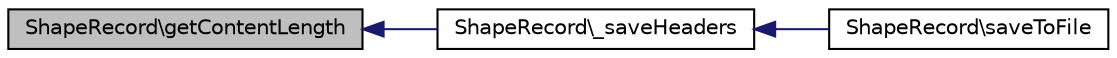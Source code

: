 digraph G
{
  edge [fontname="Helvetica",fontsize="10",labelfontname="Helvetica",labelfontsize="10"];
  node [fontname="Helvetica",fontsize="10",shape=record];
  rankdir="LR";
  Node1 [label="ShapeRecord\\getContentLength",height=0.2,width=0.4,color="black", fillcolor="grey75", style="filled" fontcolor="black"];
  Node1 -> Node2 [dir="back",color="midnightblue",fontsize="10",style="solid",fontname="Helvetica"];
  Node2 [label="ShapeRecord\\_saveHeaders",height=0.2,width=0.4,color="black", fillcolor="white", style="filled",URL="$classShapeRecord.html#a423ce21efccf00b99601110b10cfe28a"];
  Node2 -> Node3 [dir="back",color="midnightblue",fontsize="10",style="solid",fontname="Helvetica"];
  Node3 [label="ShapeRecord\\saveToFile",height=0.2,width=0.4,color="black", fillcolor="white", style="filled",URL="$classShapeRecord.html#addb85d948811b5e31ba3add64d8cc887"];
}

